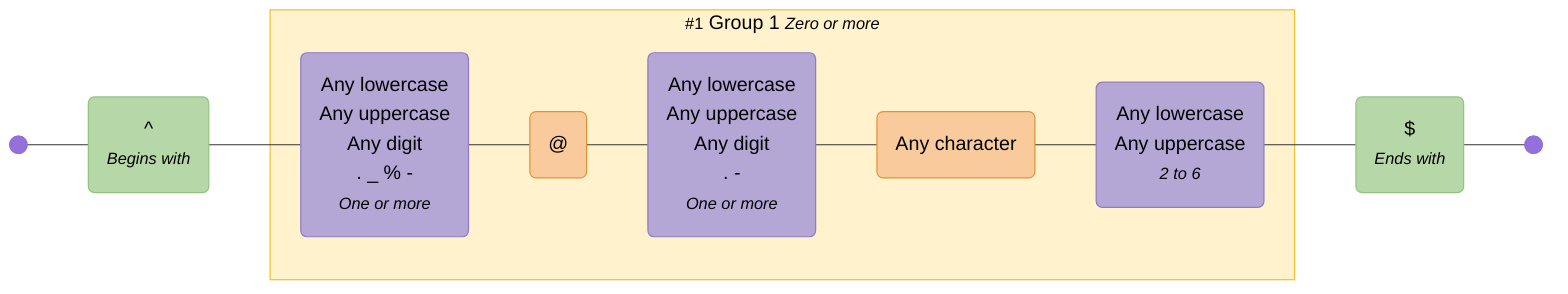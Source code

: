graph LR
  accTitle: "Regex: ^([a-zA-Z0-9._%-]+@[a-zA-Z0-9.-]+\\.[a-zA-Z]{2,6})*$"
  accDescr: "Generated with regex-to-mermaid@1.0.3"

  %% Nodes
  start@{ shape: f-circ };
  fin@{ shape: f-circ };
  assertion_1("^<br><i><small>Begins with</small></i>"):::assertion;
  char_class_1("Any lowercase<br>Any uppercase<br>Any digit<br>. _ % -<br><i><small>One or more</small></i>"):::char-class;
  literal_1("@"):::literal;
  char_class_2("Any lowercase<br>Any uppercase<br>Any digit<br>. -<br><i><small>One or more</small></i>"):::char-class;
  literal_2("Any character"):::literal;
  char_class_3("Any lowercase<br>Any uppercase<br><i><small>2 to 6</small></i>"):::char-class;
  assertion_2("$<br><i><small>Ends with</small></i>"):::assertion;

  %% Subgraphs
  subgraph standard_1 ["<small>#1</small> Group 1 <small><i>Zero or more</i></small>"]
    char_class_1
    literal_1
    char_class_2
    literal_2
    char_class_3
  end

  %% Edges
  start --- assertion_1;
  assertion_1 --- char_class_1;
  char_class_1 --- literal_1;
  literal_1 --- char_class_2;
  char_class_2 --- literal_2;
  literal_2 --- char_class_3;
  char_class_3 --- assertion_2;
  assertion_2 --- fin;

  %% Styles
  %% Node Styling
  classDef assertion fill:#B6D7A8,stroke:#93C47D,color:#000000;
  classDef char-class fill:#B4A7D6,stroke:#8E7CC3,color:#000000;
  classDef literal fill:#F9CB9C,stroke:#E69138,color:#000000;

  %% Group Styling
  classDef standard fill:#FFF2CC,stroke:#F1C232,color:#000000;

  %% Apply Group Classes
  class standard_1 standard;